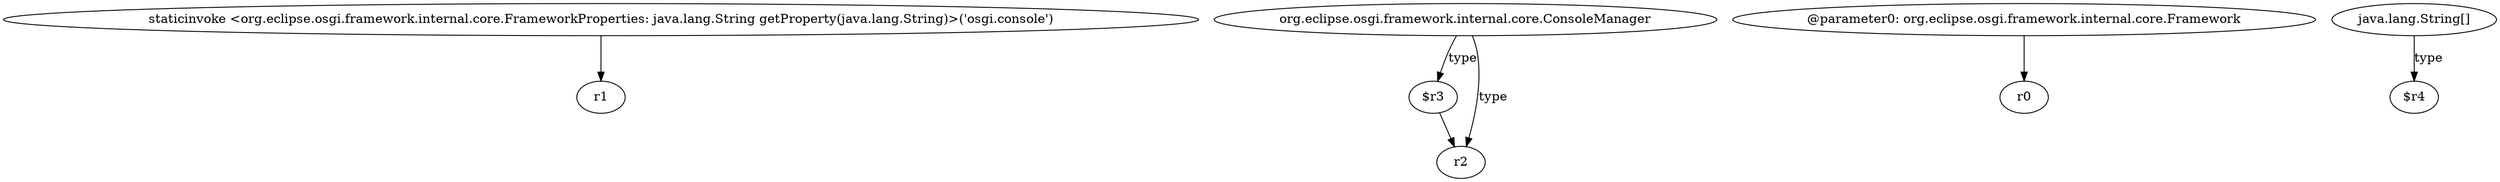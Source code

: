 digraph g {
0[label="staticinvoke <org.eclipse.osgi.framework.internal.core.FrameworkProperties: java.lang.String getProperty(java.lang.String)>('osgi.console')"]
1[label="r1"]
0->1[label=""]
2[label="$r3"]
3[label="r2"]
2->3[label=""]
4[label="org.eclipse.osgi.framework.internal.core.ConsoleManager"]
4->2[label="type"]
5[label="@parameter0: org.eclipse.osgi.framework.internal.core.Framework"]
6[label="r0"]
5->6[label=""]
7[label="java.lang.String[]"]
8[label="$r4"]
7->8[label="type"]
4->3[label="type"]
}